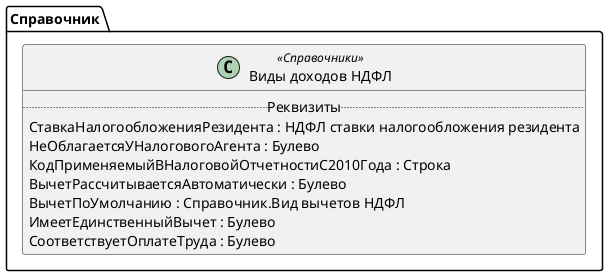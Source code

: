 ﻿@startuml ВидыДоходовНДФЛ
'!include templates.wsd
'..\include templates.wsd
class Справочник.ВидыДоходовНДФЛ as "Виды доходов НДФЛ" <<Справочники>>
{
..Реквизиты..
СтавкаНалогообложенияРезидента : НДФЛ ставки налогообложения резидента
НеОблагаетсяУНалоговогоАгента : Булево
КодПрименяемыйВНалоговойОтчетностиС2010Года : Строка
ВычетРассчитываетсяАвтоматически : Булево
ВычетПоУмолчанию : Справочник.Вид вычетов НДФЛ
ИмеетЕдинственныйВычет : Булево
СоответствуетОплатеТруда : Булево
}
@enduml
